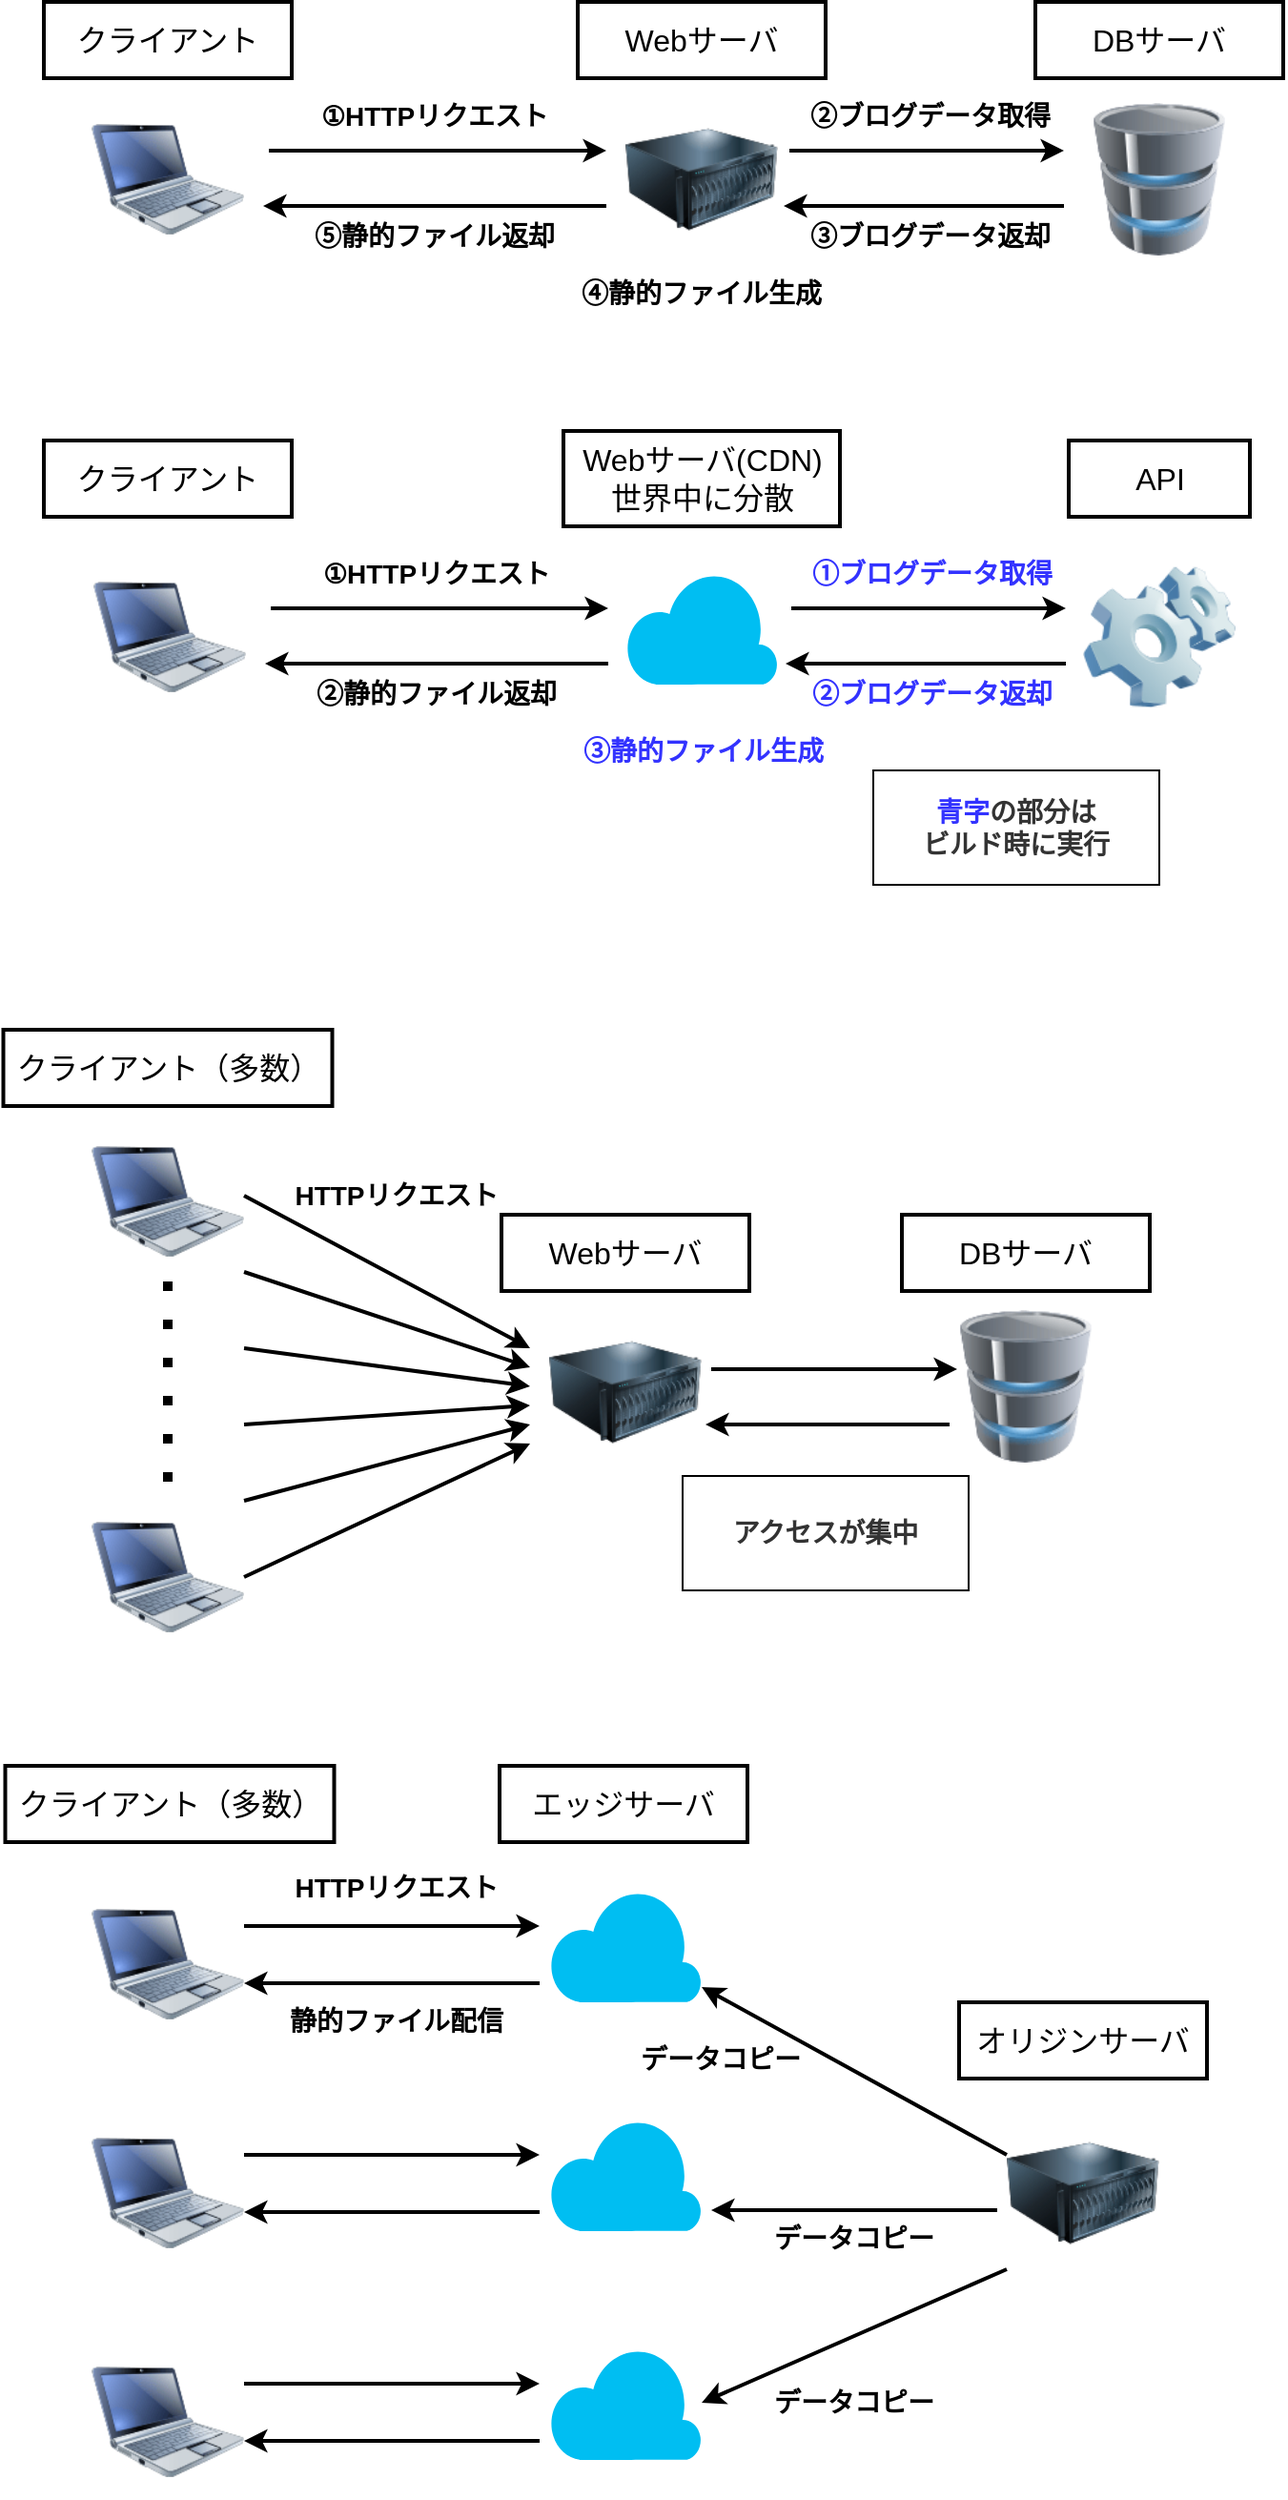 <mxfile version="14.5.1" type="device"><diagram id="neWt2_GCHFkXVE4btOZ5" name="ページ1"><mxGraphModel dx="1422" dy="862" grid="1" gridSize="10" guides="1" tooltips="1" connect="1" arrows="1" fold="1" page="1" pageScale="1" pageWidth="1169" pageHeight="827" math="0" shadow="0"><root><mxCell id="0"/><mxCell id="1" parent="0"/><mxCell id="Jz4vtuL6fpAdyn9Qyt3w-1" value="" style="image;html=1;image=img/lib/clip_art/computers/Netbook_128x128.png" parent="1" vertex="1"><mxGeometry x="80" y="616" width="80" height="80" as="geometry"/></mxCell><mxCell id="Jz4vtuL6fpAdyn9Qyt3w-2" value="" style="image;html=1;image=img/lib/clip_art/computers/Netbook_128x128.png" parent="1" vertex="1"><mxGeometry x="80" y="813" width="80" height="80" as="geometry"/></mxCell><mxCell id="Jz4vtuL6fpAdyn9Qyt3w-3" value="" style="endArrow=none;dashed=1;html=1;dashPattern=1 3;strokeWidth=5;entryX=0.5;entryY=1;entryDx=0;entryDy=0;" parent="1" edge="1"><mxGeometry width="50" height="50" relative="1" as="geometry"><mxPoint x="120" y="803" as="sourcePoint"/><mxPoint x="120" y="693" as="targetPoint"/></mxGeometry></mxCell><mxCell id="Jz4vtuL6fpAdyn9Qyt3w-4" value="" style="image;html=1;image=img/lib/clip_art/computers/Server_128x128.png" parent="1" vertex="1"><mxGeometry x="320" y="716" width="80" height="80" as="geometry"/></mxCell><mxCell id="Jz4vtuL6fpAdyn9Qyt3w-5" value="" style="image;html=1;image=img/lib/clip_art/computers/Database_128x128.png" parent="1" vertex="1"><mxGeometry x="530" y="713" width="80" height="80" as="geometry"/></mxCell><mxCell id="Jz4vtuL6fpAdyn9Qyt3w-6" value="" style="endArrow=classic;html=1;strokeWidth=2;exitX=1;exitY=0.5;exitDx=0;exitDy=0;" parent="1" edge="1"><mxGeometry width="50" height="50" relative="1" as="geometry"><mxPoint x="160" y="653" as="sourcePoint"/><mxPoint x="310" y="733" as="targetPoint"/></mxGeometry></mxCell><mxCell id="Jz4vtuL6fpAdyn9Qyt3w-7" value="" style="endArrow=classic;html=1;strokeWidth=2;exitX=1;exitY=1;exitDx=0;exitDy=0;" parent="1" edge="1"><mxGeometry width="50" height="50" relative="1" as="geometry"><mxPoint x="160" y="693" as="sourcePoint"/><mxPoint x="310" y="743" as="targetPoint"/></mxGeometry></mxCell><mxCell id="Jz4vtuL6fpAdyn9Qyt3w-8" value="" style="endArrow=classic;html=1;strokeWidth=2;exitX=1;exitY=1;exitDx=0;exitDy=0;" parent="1" edge="1"><mxGeometry width="50" height="50" relative="1" as="geometry"><mxPoint x="160" y="733" as="sourcePoint"/><mxPoint x="310" y="753" as="targetPoint"/></mxGeometry></mxCell><mxCell id="Jz4vtuL6fpAdyn9Qyt3w-9" value="" style="endArrow=classic;html=1;strokeWidth=2;" parent="1" edge="1"><mxGeometry width="50" height="50" relative="1" as="geometry"><mxPoint x="160" y="773" as="sourcePoint"/><mxPoint x="310" y="763" as="targetPoint"/></mxGeometry></mxCell><mxCell id="Jz4vtuL6fpAdyn9Qyt3w-10" value="" style="endArrow=classic;html=1;strokeWidth=2;exitX=1;exitY=0;exitDx=0;exitDy=0;" parent="1" source="Jz4vtuL6fpAdyn9Qyt3w-2" edge="1"><mxGeometry width="50" height="50" relative="1" as="geometry"><mxPoint x="170" y="783" as="sourcePoint"/><mxPoint x="310" y="773" as="targetPoint"/></mxGeometry></mxCell><mxCell id="Jz4vtuL6fpAdyn9Qyt3w-11" value="" style="endArrow=classic;html=1;strokeWidth=2;exitX=1;exitY=0.5;exitDx=0;exitDy=0;" parent="1" source="Jz4vtuL6fpAdyn9Qyt3w-2" edge="1"><mxGeometry width="50" height="50" relative="1" as="geometry"><mxPoint x="170" y="823" as="sourcePoint"/><mxPoint x="310" y="783" as="targetPoint"/></mxGeometry></mxCell><mxCell id="Jz4vtuL6fpAdyn9Qyt3w-12" value="" style="endArrow=classic;html=1;strokeWidth=2;entryX=0;entryY=0.25;entryDx=0;entryDy=0;" parent="1" edge="1"><mxGeometry width="50" height="50" relative="1" as="geometry"><mxPoint x="405" y="744" as="sourcePoint"/><mxPoint x="534" y="744" as="targetPoint"/></mxGeometry></mxCell><mxCell id="Jz4vtuL6fpAdyn9Qyt3w-13" value="" style="endArrow=classic;html=1;strokeWidth=2;exitX=0;exitY=0.75;exitDx=0;exitDy=0;" parent="1" source="Jz4vtuL6fpAdyn9Qyt3w-5" edge="1"><mxGeometry width="50" height="50" relative="1" as="geometry"><mxPoint x="520" y="764" as="sourcePoint"/><mxPoint x="402" y="773" as="targetPoint"/></mxGeometry></mxCell><mxCell id="Jz4vtuL6fpAdyn9Qyt3w-14" value="&lt;font style=&quot;font-size: 16px&quot;&gt;Webサーバ&lt;/font&gt;" style="text;html=1;fillColor=none;align=center;verticalAlign=middle;whiteSpace=wrap;rounded=0;strokeColor=#000000;strokeWidth=2;" parent="1" vertex="1"><mxGeometry x="295" y="663" width="130" height="40" as="geometry"/></mxCell><mxCell id="Jz4vtuL6fpAdyn9Qyt3w-15" value="&lt;font style=&quot;font-size: 16px&quot;&gt;DBサーバ&lt;/font&gt;" style="text;html=1;fillColor=none;align=center;verticalAlign=middle;whiteSpace=wrap;rounded=0;strokeColor=#000000;strokeWidth=2;" parent="1" vertex="1"><mxGeometry x="505" y="663" width="130" height="40" as="geometry"/></mxCell><mxCell id="Jz4vtuL6fpAdyn9Qyt3w-16" value="" style="image;html=1;image=img/lib/clip_art/computers/Netbook_128x128.png" parent="1" vertex="1"><mxGeometry x="80" y="1016" width="80" height="80" as="geometry"/></mxCell><mxCell id="Jz4vtuL6fpAdyn9Qyt3w-17" value="" style="image;html=1;image=img/lib/clip_art/computers/Netbook_128x128.png" parent="1" vertex="1"><mxGeometry x="80" y="1136" width="80" height="80" as="geometry"/></mxCell><mxCell id="Jz4vtuL6fpAdyn9Qyt3w-18" value="" style="image;html=1;image=img/lib/clip_art/computers/Netbook_128x128.png" parent="1" vertex="1"><mxGeometry x="80" y="1256" width="80" height="80" as="geometry"/></mxCell><mxCell id="Jz4vtuL6fpAdyn9Qyt3w-19" value="" style="verticalLabelPosition=bottom;html=1;verticalAlign=top;align=center;strokeColor=none;fillColor=#00BEF2;shape=mxgraph.azure.cloud;" parent="1" vertex="1"><mxGeometry x="320" y="1016" width="80" height="60" as="geometry"/></mxCell><mxCell id="Jz4vtuL6fpAdyn9Qyt3w-20" value="" style="verticalLabelPosition=bottom;html=1;verticalAlign=top;align=center;strokeColor=none;fillColor=#00BEF2;shape=mxgraph.azure.cloud;" parent="1" vertex="1"><mxGeometry x="320" y="1136" width="80" height="60" as="geometry"/></mxCell><mxCell id="Jz4vtuL6fpAdyn9Qyt3w-21" value="" style="verticalLabelPosition=bottom;html=1;verticalAlign=top;align=center;strokeColor=none;fillColor=#00BEF2;shape=mxgraph.azure.cloud;" parent="1" vertex="1"><mxGeometry x="320" y="1256" width="80" height="60" as="geometry"/></mxCell><mxCell id="Jz4vtuL6fpAdyn9Qyt3w-22" value="" style="endArrow=classic;html=1;strokeWidth=2;exitX=1;exitY=0.5;exitDx=0;exitDy=0;" parent="1" edge="1"><mxGeometry width="50" height="50" relative="1" as="geometry"><mxPoint x="160" y="1036" as="sourcePoint"/><mxPoint x="315" y="1036" as="targetPoint"/></mxGeometry></mxCell><mxCell id="Jz4vtuL6fpAdyn9Qyt3w-23" value="" style="endArrow=classic;html=1;strokeWidth=2;exitX=1;exitY=0.5;exitDx=0;exitDy=0;" parent="1" edge="1"><mxGeometry width="50" height="50" relative="1" as="geometry"><mxPoint x="160" y="1156" as="sourcePoint"/><mxPoint x="315" y="1156" as="targetPoint"/></mxGeometry></mxCell><mxCell id="Jz4vtuL6fpAdyn9Qyt3w-24" value="" style="endArrow=classic;html=1;strokeWidth=2;exitX=1;exitY=0.5;exitDx=0;exitDy=0;" parent="1" edge="1"><mxGeometry width="50" height="50" relative="1" as="geometry"><mxPoint x="160" y="1276" as="sourcePoint"/><mxPoint x="315" y="1276" as="targetPoint"/></mxGeometry></mxCell><mxCell id="Jz4vtuL6fpAdyn9Qyt3w-25" value="" style="endArrow=classic;html=1;strokeWidth=2;" parent="1" edge="1"><mxGeometry width="50" height="50" relative="1" as="geometry"><mxPoint x="315" y="1066" as="sourcePoint"/><mxPoint x="160" y="1066" as="targetPoint"/></mxGeometry></mxCell><mxCell id="Jz4vtuL6fpAdyn9Qyt3w-26" value="" style="endArrow=classic;html=1;strokeWidth=2;" parent="1" edge="1"><mxGeometry width="50" height="50" relative="1" as="geometry"><mxPoint x="315" y="1186" as="sourcePoint"/><mxPoint x="160" y="1186" as="targetPoint"/></mxGeometry></mxCell><mxCell id="Jz4vtuL6fpAdyn9Qyt3w-27" value="" style="endArrow=classic;html=1;strokeWidth=2;" parent="1" edge="1"><mxGeometry width="50" height="50" relative="1" as="geometry"><mxPoint x="315" y="1306" as="sourcePoint"/><mxPoint x="160" y="1306" as="targetPoint"/></mxGeometry></mxCell><mxCell id="Jz4vtuL6fpAdyn9Qyt3w-28" value="" style="image;html=1;image=img/lib/clip_art/computers/Server_128x128.png" parent="1" vertex="1"><mxGeometry x="560" y="1136" width="80" height="80" as="geometry"/></mxCell><mxCell id="Jz4vtuL6fpAdyn9Qyt3w-29" value="" style="endArrow=classic;html=1;strokeWidth=2;exitX=0;exitY=0.25;exitDx=0;exitDy=0;" parent="1" source="Jz4vtuL6fpAdyn9Qyt3w-28" target="Jz4vtuL6fpAdyn9Qyt3w-19" edge="1"><mxGeometry width="50" height="50" relative="1" as="geometry"><mxPoint x="610" y="1055.5" as="sourcePoint"/><mxPoint x="765" y="1055.5" as="targetPoint"/></mxGeometry></mxCell><mxCell id="Jz4vtuL6fpAdyn9Qyt3w-30" value="" style="endArrow=classic;html=1;strokeWidth=2;" parent="1" edge="1"><mxGeometry width="50" height="50" relative="1" as="geometry"><mxPoint x="555" y="1185" as="sourcePoint"/><mxPoint x="405" y="1185" as="targetPoint"/></mxGeometry></mxCell><mxCell id="Jz4vtuL6fpAdyn9Qyt3w-32" value="" style="endArrow=classic;html=1;strokeWidth=2;exitX=0;exitY=1;exitDx=0;exitDy=0;" parent="1" source="Jz4vtuL6fpAdyn9Qyt3w-28" edge="1"><mxGeometry width="50" height="50" relative="1" as="geometry"><mxPoint x="565" y="1195" as="sourcePoint"/><mxPoint x="400" y="1286" as="targetPoint"/></mxGeometry></mxCell><mxCell id="Jz4vtuL6fpAdyn9Qyt3w-33" value="&lt;font style=&quot;font-size: 16px&quot;&gt;エッジサーバ&lt;/font&gt;" style="text;html=1;fillColor=none;align=center;verticalAlign=middle;whiteSpace=wrap;rounded=0;strokeColor=#000000;strokeWidth=2;" parent="1" vertex="1"><mxGeometry x="294" y="952" width="130" height="40" as="geometry"/></mxCell><mxCell id="Jz4vtuL6fpAdyn9Qyt3w-34" value="&lt;font style=&quot;font-size: 16px&quot;&gt;オリジンサーバ&lt;/font&gt;" style="text;html=1;fillColor=none;align=center;verticalAlign=middle;whiteSpace=wrap;rounded=0;strokeColor=#000000;strokeWidth=2;" parent="1" vertex="1"><mxGeometry x="535" y="1076" width="130" height="40" as="geometry"/></mxCell><mxCell id="ejOOELVB0-8ZHvtjnhYw-1" value="" style="image;html=1;image=img/lib/clip_art/computers/Netbook_128x128.png" parent="1" vertex="1"><mxGeometry x="80" y="80" width="80" height="80" as="geometry"/></mxCell><mxCell id="ejOOELVB0-8ZHvtjnhYw-2" value="" style="image;html=1;image=img/lib/clip_art/computers/Server_128x128.png" parent="1" vertex="1"><mxGeometry x="360" y="80" width="80" height="80" as="geometry"/></mxCell><mxCell id="ejOOELVB0-8ZHvtjnhYw-3" value="" style="image;html=1;image=img/lib/clip_art/computers/Database_128x128.png" parent="1" vertex="1"><mxGeometry x="600" y="80" width="80" height="80" as="geometry"/></mxCell><mxCell id="ejOOELVB0-8ZHvtjnhYw-4" value="&lt;font style=&quot;font-size: 16px&quot;&gt;Webサーバ&lt;/font&gt;" style="text;html=1;fillColor=none;align=center;verticalAlign=middle;whiteSpace=wrap;rounded=0;strokeColor=#000000;strokeWidth=2;" parent="1" vertex="1"><mxGeometry x="335" y="27" width="130" height="40" as="geometry"/></mxCell><mxCell id="ejOOELVB0-8ZHvtjnhYw-5" value="&lt;font style=&quot;font-size: 16px&quot;&gt;DBサーバ&lt;/font&gt;" style="text;html=1;fillColor=none;align=center;verticalAlign=middle;whiteSpace=wrap;rounded=0;strokeColor=#000000;strokeWidth=2;" parent="1" vertex="1"><mxGeometry x="575" y="27" width="130" height="40" as="geometry"/></mxCell><mxCell id="ejOOELVB0-8ZHvtjnhYw-6" value="" style="endArrow=classic;html=1;strokeWidth=2;" parent="1" edge="1"><mxGeometry width="50" height="50" relative="1" as="geometry"><mxPoint x="446" y="105" as="sourcePoint"/><mxPoint x="590" y="105" as="targetPoint"/></mxGeometry></mxCell><mxCell id="ejOOELVB0-8ZHvtjnhYw-7" value="" style="endArrow=classic;html=1;strokeWidth=2;" parent="1" edge="1"><mxGeometry width="50" height="50" relative="1" as="geometry"><mxPoint x="590" y="134" as="sourcePoint"/><mxPoint x="443" y="134" as="targetPoint"/></mxGeometry></mxCell><mxCell id="ejOOELVB0-8ZHvtjnhYw-8" value="" style="endArrow=classic;html=1;strokeWidth=2;" parent="1" edge="1"><mxGeometry width="50" height="50" relative="1" as="geometry"><mxPoint x="173" y="105" as="sourcePoint"/><mxPoint x="350" y="105" as="targetPoint"/></mxGeometry></mxCell><mxCell id="ejOOELVB0-8ZHvtjnhYw-9" value="" style="endArrow=classic;html=1;strokeWidth=2;" parent="1" edge="1"><mxGeometry width="50" height="50" relative="1" as="geometry"><mxPoint x="350" y="134" as="sourcePoint"/><mxPoint x="170" y="134" as="targetPoint"/></mxGeometry></mxCell><mxCell id="ejOOELVB0-8ZHvtjnhYw-10" value="&lt;font style=&quot;font-size: 16px&quot;&gt;クライアント&lt;/font&gt;" style="text;html=1;fillColor=none;align=center;verticalAlign=middle;whiteSpace=wrap;rounded=0;strokeColor=#000000;strokeWidth=2;" parent="1" vertex="1"><mxGeometry x="55" y="27" width="130" height="40" as="geometry"/></mxCell><mxCell id="ejOOELVB0-8ZHvtjnhYw-11" value="&lt;b style=&quot;font-size: 14px;&quot;&gt;①HTTPリクエスト&lt;/b&gt;" style="text;html=1;strokeColor=none;fillColor=none;align=center;verticalAlign=middle;whiteSpace=wrap;rounded=0;fontSize=14;" parent="1" vertex="1"><mxGeometry x="190" y="77" width="140" height="20" as="geometry"/></mxCell><mxCell id="ejOOELVB0-8ZHvtjnhYw-12" value="&lt;b style=&quot;font-size: 14px&quot;&gt;②ブログデータ取得&lt;/b&gt;" style="text;html=1;strokeColor=none;fillColor=none;align=center;verticalAlign=middle;whiteSpace=wrap;rounded=0;fontSize=14;" parent="1" vertex="1"><mxGeometry x="450" y="77" width="140" height="20" as="geometry"/></mxCell><mxCell id="ejOOELVB0-8ZHvtjnhYw-13" value="&lt;b style=&quot;font-size: 14px&quot;&gt;③ブログデータ返却&lt;/b&gt;" style="text;html=1;strokeColor=none;fillColor=none;align=center;verticalAlign=middle;whiteSpace=wrap;rounded=0;fontSize=14;" parent="1" vertex="1"><mxGeometry x="450" y="140" width="140" height="20" as="geometry"/></mxCell><mxCell id="ejOOELVB0-8ZHvtjnhYw-14" value="&lt;b style=&quot;font-size: 14px&quot;&gt;④静的ファイル生成&lt;/b&gt;" style="text;html=1;strokeColor=none;fillColor=none;align=center;verticalAlign=middle;whiteSpace=wrap;rounded=0;fontSize=14;" parent="1" vertex="1"><mxGeometry x="330" y="170" width="140" height="20" as="geometry"/></mxCell><mxCell id="ejOOELVB0-8ZHvtjnhYw-16" value="&lt;b style=&quot;font-size: 14px&quot;&gt;⑤静的ファイル返却&lt;/b&gt;" style="text;html=1;strokeColor=none;fillColor=none;align=center;verticalAlign=middle;whiteSpace=wrap;rounded=0;fontSize=14;" parent="1" vertex="1"><mxGeometry x="190" y="140" width="140" height="20" as="geometry"/></mxCell><mxCell id="ejOOELVB0-8ZHvtjnhYw-17" value="" style="image;html=1;image=img/lib/clip_art/computers/Netbook_128x128.png" parent="1" vertex="1"><mxGeometry x="81" y="320" width="80" height="80" as="geometry"/></mxCell><mxCell id="ejOOELVB0-8ZHvtjnhYw-20" value="" style="endArrow=classic;html=1;strokeWidth=2;" parent="1" edge="1"><mxGeometry width="50" height="50" relative="1" as="geometry"><mxPoint x="447" y="345" as="sourcePoint"/><mxPoint x="591" y="345" as="targetPoint"/></mxGeometry></mxCell><mxCell id="ejOOELVB0-8ZHvtjnhYw-21" value="" style="endArrow=classic;html=1;strokeWidth=2;" parent="1" edge="1"><mxGeometry width="50" height="50" relative="1" as="geometry"><mxPoint x="591" y="374" as="sourcePoint"/><mxPoint x="444" y="374" as="targetPoint"/></mxGeometry></mxCell><mxCell id="ejOOELVB0-8ZHvtjnhYw-22" value="" style="endArrow=classic;html=1;strokeWidth=2;" parent="1" edge="1"><mxGeometry width="50" height="50" relative="1" as="geometry"><mxPoint x="174" y="345" as="sourcePoint"/><mxPoint x="351" y="345" as="targetPoint"/></mxGeometry></mxCell><mxCell id="ejOOELVB0-8ZHvtjnhYw-23" value="" style="endArrow=classic;html=1;strokeWidth=2;" parent="1" edge="1"><mxGeometry width="50" height="50" relative="1" as="geometry"><mxPoint x="351" y="374" as="sourcePoint"/><mxPoint x="171" y="374" as="targetPoint"/></mxGeometry></mxCell><mxCell id="ejOOELVB0-8ZHvtjnhYw-24" value="&lt;b style=&quot;font-size: 14px;&quot;&gt;①HTTPリクエスト&lt;/b&gt;" style="text;html=1;strokeColor=none;fillColor=none;align=center;verticalAlign=middle;whiteSpace=wrap;rounded=0;fontSize=14;" parent="1" vertex="1"><mxGeometry x="191" y="317" width="140" height="20" as="geometry"/></mxCell><mxCell id="ejOOELVB0-8ZHvtjnhYw-25" value="&lt;b style=&quot;font-size: 14px&quot;&gt;①ブログデータ取得&lt;/b&gt;" style="text;html=1;strokeColor=none;fillColor=none;align=center;verticalAlign=middle;whiteSpace=wrap;rounded=0;fontSize=14;fontColor=#3333FF;" parent="1" vertex="1"><mxGeometry x="451" y="317" width="140" height="20" as="geometry"/></mxCell><mxCell id="ejOOELVB0-8ZHvtjnhYw-26" value="&lt;b style=&quot;font-size: 14px&quot;&gt;②ブログデータ返却&lt;/b&gt;" style="text;html=1;strokeColor=none;fillColor=none;align=center;verticalAlign=middle;whiteSpace=wrap;rounded=0;fontSize=14;fontColor=#3333FF;" parent="1" vertex="1"><mxGeometry x="451" y="380" width="140" height="20" as="geometry"/></mxCell><mxCell id="ejOOELVB0-8ZHvtjnhYw-27" value="&lt;b style=&quot;font-size: 14px&quot;&gt;③静的ファイル生成&lt;/b&gt;" style="text;html=1;strokeColor=none;fillColor=none;align=center;verticalAlign=middle;whiteSpace=wrap;rounded=0;fontSize=14;fontColor=#3333FF;" parent="1" vertex="1"><mxGeometry x="331" y="410" width="140" height="20" as="geometry"/></mxCell><mxCell id="ejOOELVB0-8ZHvtjnhYw-28" value="&lt;b style=&quot;font-size: 14px&quot;&gt;②静的ファイル返却&lt;/b&gt;" style="text;html=1;strokeColor=none;fillColor=none;align=center;verticalAlign=middle;whiteSpace=wrap;rounded=0;fontSize=14;" parent="1" vertex="1"><mxGeometry x="191" y="380" width="140" height="20" as="geometry"/></mxCell><mxCell id="ejOOELVB0-8ZHvtjnhYw-29" value="&lt;font style=&quot;font-size: 16px&quot;&gt;Webサーバ(CDN)&lt;br&gt;世界中に分散&lt;br&gt;&lt;/font&gt;" style="text;html=1;fillColor=none;align=center;verticalAlign=middle;whiteSpace=wrap;rounded=0;strokeColor=#000000;strokeWidth=2;" parent="1" vertex="1"><mxGeometry x="327.5" y="252" width="145" height="50" as="geometry"/></mxCell><mxCell id="ejOOELVB0-8ZHvtjnhYw-30" value="&lt;font style=&quot;font-size: 16px&quot;&gt;API&lt;/font&gt;" style="text;html=1;fillColor=none;align=center;verticalAlign=middle;whiteSpace=wrap;rounded=0;strokeColor=#000000;strokeWidth=2;" parent="1" vertex="1"><mxGeometry x="592.5" y="257" width="95" height="40" as="geometry"/></mxCell><mxCell id="ejOOELVB0-8ZHvtjnhYw-31" value="&lt;font style=&quot;font-size: 16px&quot;&gt;クライアント&lt;/font&gt;" style="text;html=1;fillColor=none;align=center;verticalAlign=middle;whiteSpace=wrap;rounded=0;strokeColor=#000000;strokeWidth=2;" parent="1" vertex="1"><mxGeometry x="55" y="257" width="130" height="40" as="geometry"/></mxCell><mxCell id="ejOOELVB0-8ZHvtjnhYw-32" value="" style="verticalLabelPosition=bottom;html=1;verticalAlign=top;align=center;strokeColor=none;fillColor=#00BEF2;shape=mxgraph.azure.cloud;" parent="1" vertex="1"><mxGeometry x="360" y="325" width="80" height="60" as="geometry"/></mxCell><mxCell id="ejOOELVB0-8ZHvtjnhYw-33" value="" style="image;html=1;image=img/lib/clip_art/computers/Software_128x128.png;fontSize=14;" parent="1" vertex="1"><mxGeometry x="600" y="320" width="80" height="80" as="geometry"/></mxCell><mxCell id="kXLy2G9owl7if67ksdk3-1" value="&lt;font style=&quot;font-size: 16px&quot;&gt;クライアント（多数）&lt;/font&gt;" style="text;html=1;fillColor=none;align=center;verticalAlign=middle;whiteSpace=wrap;rounded=0;strokeColor=#000000;strokeWidth=2;" vertex="1" parent="1"><mxGeometry x="33.75" y="566" width="172.5" height="40" as="geometry"/></mxCell><mxCell id="kXLy2G9owl7if67ksdk3-2" value="&lt;b style=&quot;font-size: 14px&quot;&gt;データコピー&lt;/b&gt;" style="text;html=1;strokeColor=none;fillColor=none;align=center;verticalAlign=middle;whiteSpace=wrap;rounded=0;fontSize=14;" vertex="1" parent="1"><mxGeometry x="410" y="1276" width="140" height="20" as="geometry"/></mxCell><mxCell id="kXLy2G9owl7if67ksdk3-3" value="&lt;b&gt;静的ファイル配信&lt;/b&gt;" style="text;html=1;strokeColor=none;fillColor=none;align=center;verticalAlign=middle;whiteSpace=wrap;rounded=0;fontSize=14;" vertex="1" parent="1"><mxGeometry x="170" y="1076" width="140" height="20" as="geometry"/></mxCell><mxCell id="kXLy2G9owl7if67ksdk3-4" value="&lt;font style=&quot;font-size: 14px&quot;&gt;青字&lt;font color=&quot;#333333&quot; style=&quot;font-size: 14px&quot;&gt;の部分は&lt;br&gt;ビルド時に実行&lt;/font&gt;&lt;/font&gt;" style="rounded=0;whiteSpace=wrap;html=1;fontColor=#3333FF;fontStyle=1" vertex="1" parent="1"><mxGeometry x="490" y="430" width="150" height="60" as="geometry"/></mxCell><mxCell id="kXLy2G9owl7if67ksdk3-5" value="&lt;font style=&quot;font-size: 16px&quot;&gt;クライアント（多数）&lt;/font&gt;" style="text;html=1;fillColor=none;align=center;verticalAlign=middle;whiteSpace=wrap;rounded=0;strokeColor=#000000;strokeWidth=2;" vertex="1" parent="1"><mxGeometry x="34.75" y="952" width="172.5" height="40" as="geometry"/></mxCell><mxCell id="kXLy2G9owl7if67ksdk3-6" value="&lt;b style=&quot;font-size: 14px&quot;&gt;データコピー&lt;/b&gt;" style="text;html=1;strokeColor=none;fillColor=none;align=center;verticalAlign=middle;whiteSpace=wrap;rounded=0;fontSize=14;" vertex="1" parent="1"><mxGeometry x="410" y="1190" width="140" height="20" as="geometry"/></mxCell><mxCell id="kXLy2G9owl7if67ksdk3-7" value="&lt;b style=&quot;font-size: 14px&quot;&gt;データコピー&lt;/b&gt;" style="text;html=1;strokeColor=none;fillColor=none;align=center;verticalAlign=middle;whiteSpace=wrap;rounded=0;fontSize=14;" vertex="1" parent="1"><mxGeometry x="340" y="1096" width="140" height="20" as="geometry"/></mxCell><mxCell id="kXLy2G9owl7if67ksdk3-8" value="&lt;b style=&quot;font-size: 14px&quot;&gt;HTTPリクエスト&lt;/b&gt;" style="text;html=1;strokeColor=none;fillColor=none;align=center;verticalAlign=middle;whiteSpace=wrap;rounded=0;fontSize=14;" vertex="1" parent="1"><mxGeometry x="170" y="643" width="140" height="20" as="geometry"/></mxCell><mxCell id="kXLy2G9owl7if67ksdk3-9" value="&lt;b style=&quot;font-size: 14px&quot;&gt;HTTPリクエスト&lt;/b&gt;" style="text;html=1;strokeColor=none;fillColor=none;align=center;verticalAlign=middle;whiteSpace=wrap;rounded=0;fontSize=14;" vertex="1" parent="1"><mxGeometry x="170" y="1006" width="140" height="20" as="geometry"/></mxCell><mxCell id="kXLy2G9owl7if67ksdk3-11" value="&lt;span style=&quot;font-size: 14px&quot;&gt;アクセスが集中&lt;/span&gt;" style="rounded=0;whiteSpace=wrap;html=1;fontStyle=1;fontColor=#333333;" vertex="1" parent="1"><mxGeometry x="390" y="800" width="150" height="60" as="geometry"/></mxCell></root></mxGraphModel></diagram></mxfile>